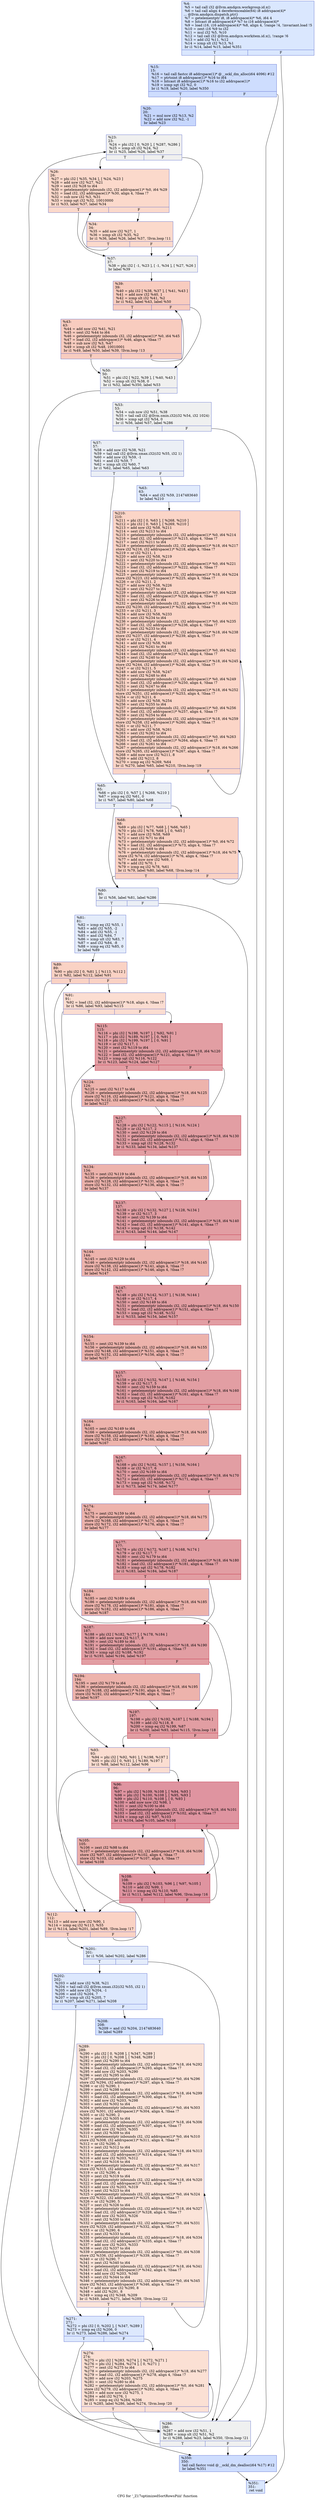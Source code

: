 digraph "CFG for '_Z17optimizedSortRowsPiiii' function" {
	label="CFG for '_Z17optimizedSortRowsPiiii' function";

	Node0x5f46a90 [shape=record,color="#3d50c3ff", style=filled, fillcolor="#abc8fd70",label="{%4:\l  %5 = tail call i32 @llvm.amdgcn.workgroup.id.x()\l  %6 = tail call align 4 dereferenceable(64) i8 addrspace(4)*\l... @llvm.amdgcn.dispatch.ptr()\l  %7 = getelementptr i8, i8 addrspace(4)* %6, i64 4\l  %8 = bitcast i8 addrspace(4)* %7 to i16 addrspace(4)*\l  %9 = load i16, i16 addrspace(4)* %8, align 4, !range !4, !invariant.load !5\l  %10 = zext i16 %9 to i32\l  %11 = mul i32 %5, %10\l  %12 = tail call i32 @llvm.amdgcn.workitem.id.x(), !range !6\l  %13 = add i32 %11, %12\l  %14 = icmp slt i32 %13, %1\l  br i1 %14, label %15, label %351\l|{<s0>T|<s1>F}}"];
	Node0x5f46a90:s0 -> Node0x5f48390;
	Node0x5f46a90:s1 -> Node0x5f48420;
	Node0x5f48390 [shape=record,color="#3d50c3ff", style=filled, fillcolor="#8fb1fe70",label="{%15:\l15:                                               \l  %16 = tail call fastcc i8 addrspace(1)* @__ockl_dm_alloc(i64 4096) #12\l  %17 = ptrtoint i8 addrspace(1)* %16 to i64\l  %18 = bitcast i8 addrspace(1)* %16 to i32 addrspace(1)*\l  %19 = icmp sgt i32 %2, 0\l  br i1 %19, label %20, label %350\l|{<s0>T|<s1>F}}"];
	Node0x5f48390:s0 -> Node0x5f48920;
	Node0x5f48390:s1 -> Node0x5f489b0;
	Node0x5f48920 [shape=record,color="#3d50c3ff", style=filled, fillcolor="#81a4fb70",label="{%20:\l20:                                               \l  %21 = mul nsw i32 %13, %2\l  %22 = add nsw i32 %2, -1\l  br label %23\l}"];
	Node0x5f48920 -> Node0x5f48c40;
	Node0x5f48c40 [shape=record,color="#3d50c3ff", style=filled, fillcolor="#dedcdb70",label="{%23:\l23:                                               \l  %24 = phi i32 [ 0, %20 ], [ %287, %286 ]\l  %25 = icmp slt i32 %24, %2\l  br i1 %25, label %26, label %37\l|{<s0>T|<s1>F}}"];
	Node0x5f48c40:s0 -> Node0x5f48f00;
	Node0x5f48c40:s1 -> Node0x5f48f90;
	Node0x5f48f00 [shape=record,color="#3d50c3ff", style=filled, fillcolor="#f7a88970",label="{%26:\l26:                                               \l  %27 = phi i32 [ %35, %34 ], [ %24, %23 ]\l  %28 = add nsw i32 %27, %21\l  %29 = sext i32 %28 to i64\l  %30 = getelementptr inbounds i32, i32 addrspace(1)* %0, i64 %29\l  %31 = load i32, i32 addrspace(1)* %30, align 4, !tbaa !7\l  %32 = sub nsw i32 %3, %31\l  %33 = icmp sgt i32 %32, 10010000\l  br i1 %33, label %37, label %34\l|{<s0>T|<s1>F}}"];
	Node0x5f48f00:s0 -> Node0x5f48f90;
	Node0x5f48f00:s1 -> Node0x5f49100;
	Node0x5f49100 [shape=record,color="#3d50c3ff", style=filled, fillcolor="#f7a88970",label="{%34:\l34:                                               \l  %35 = add nsw i32 %27, 1\l  %36 = icmp slt i32 %35, %2\l  br i1 %36, label %26, label %37, !llvm.loop !11\l|{<s0>T|<s1>F}}"];
	Node0x5f49100:s0 -> Node0x5f48f00;
	Node0x5f49100:s1 -> Node0x5f48f90;
	Node0x5f48f90 [shape=record,color="#3d50c3ff", style=filled, fillcolor="#dedcdb70",label="{%37:\l37:                                               \l  %38 = phi i32 [ -1, %23 ], [ -1, %34 ], [ %27, %26 ]\l  br label %39\l}"];
	Node0x5f48f90 -> Node0x5f49c60;
	Node0x5f49c60 [shape=record,color="#3d50c3ff", style=filled, fillcolor="#f08b6e70",label="{%39:\l39:                                               \l  %40 = phi i32 [ %38, %37 ], [ %41, %43 ]\l  %41 = add nsw i32 %40, 1\l  %42 = icmp slt i32 %41, %2\l  br i1 %42, label %43, label %50\l|{<s0>T|<s1>F}}"];
	Node0x5f49c60:s0 -> Node0x5f49d20;
	Node0x5f49c60:s1 -> Node0x5f49f40;
	Node0x5f49d20 [shape=record,color="#3d50c3ff", style=filled, fillcolor="#f08b6e70",label="{%43:\l43:                                               \l  %44 = add nsw i32 %41, %21\l  %45 = sext i32 %44 to i64\l  %46 = getelementptr inbounds i32, i32 addrspace(1)* %0, i64 %45\l  %47 = load i32, i32 addrspace(1)* %46, align 4, !tbaa !7\l  %48 = sub nsw i32 %3, %47\l  %49 = icmp slt i32 %48, 10010001\l  br i1 %49, label %50, label %39, !llvm.loop !13\l|{<s0>T|<s1>F}}"];
	Node0x5f49d20:s0 -> Node0x5f49f40;
	Node0x5f49d20:s1 -> Node0x5f49c60;
	Node0x5f49f40 [shape=record,color="#3d50c3ff", style=filled, fillcolor="#dedcdb70",label="{%50:\l50:                                               \l  %51 = phi i32 [ %22, %39 ], [ %40, %43 ]\l  %52 = icmp slt i32 %38, 0\l  br i1 %52, label %350, label %53\l|{<s0>T|<s1>F}}"];
	Node0x5f49f40:s0 -> Node0x5f489b0;
	Node0x5f49f40:s1 -> Node0x5f4acb0;
	Node0x5f4acb0 [shape=record,color="#3d50c3ff", style=filled, fillcolor="#dbdcde70",label="{%53:\l53:                                               \l  %54 = sub nsw i32 %51, %38\l  %55 = tail call i32 @llvm.smin.i32(i32 %54, i32 1024)\l  %56 = icmp sgt i32 %54, 0\l  br i1 %56, label %57, label %286\l|{<s0>T|<s1>F}}"];
	Node0x5f4acb0:s0 -> Node0x5f4b070;
	Node0x5f4acb0:s1 -> Node0x5f48d30;
	Node0x5f4b070 [shape=record,color="#3d50c3ff", style=filled, fillcolor="#d1dae970",label="{%57:\l57:                                               \l  %58 = add nsw i32 %38, %21\l  %59 = tail call i32 @llvm.smax.i32(i32 %55, i32 1)\l  %60 = add nsw i32 %59, -1\l  %61 = and i32 %59, 7\l  %62 = icmp ult i32 %60, 7\l  br i1 %62, label %65, label %63\l|{<s0>T|<s1>F}}"];
	Node0x5f4b070:s0 -> Node0x5f4b620;
	Node0x5f4b070:s1 -> Node0x5f4b6b0;
	Node0x5f4b6b0 [shape=record,color="#3d50c3ff", style=filled, fillcolor="#bbd1f870",label="{%63:\l63:                                               \l  %64 = and i32 %59, 2147483640\l  br label %210\l}"];
	Node0x5f4b6b0 -> Node0x5f49680;
	Node0x5f4b620 [shape=record,color="#3d50c3ff", style=filled, fillcolor="#d1dae970",label="{%65:\l65:                                               \l  %66 = phi i32 [ 0, %57 ], [ %268, %210 ]\l  %67 = icmp eq i32 %61, 0\l  br i1 %67, label %80, label %68\l|{<s0>T|<s1>F}}"];
	Node0x5f4b620:s0 -> Node0x5f49820;
	Node0x5f4b620:s1 -> Node0x5f4bd90;
	Node0x5f4bd90 [shape=record,color="#3d50c3ff", style=filled, fillcolor="#f4987a70",label="{%68:\l68:                                               \l  %69 = phi i32 [ %77, %68 ], [ %66, %65 ]\l  %70 = phi i32 [ %78, %68 ], [ 0, %65 ]\l  %71 = add nsw i32 %58, %69\l  %72 = sext i32 %71 to i64\l  %73 = getelementptr inbounds i32, i32 addrspace(1)* %0, i64 %72\l  %74 = load i32, i32 addrspace(1)* %73, align 4, !tbaa !7\l  %75 = zext i32 %69 to i64\l  %76 = getelementptr inbounds i32, i32 addrspace(1)* %18, i64 %75\l  store i32 %74, i32 addrspace(1)* %76, align 4, !tbaa !7\l  %77 = add nuw nsw i32 %69, 1\l  %78 = add i32 %70, 1\l  %79 = icmp eq i32 %78, %61\l  br i1 %79, label %80, label %68, !llvm.loop !14\l|{<s0>T|<s1>F}}"];
	Node0x5f4bd90:s0 -> Node0x5f49820;
	Node0x5f4bd90:s1 -> Node0x5f4bd90;
	Node0x5f49820 [shape=record,color="#3d50c3ff", style=filled, fillcolor="#d1dae970",label="{%80:\l80:                                               \l  br i1 %56, label %81, label %286\l|{<s0>T|<s1>F}}"];
	Node0x5f49820:s0 -> Node0x5f4c800;
	Node0x5f49820:s1 -> Node0x5f48d30;
	Node0x5f4c800 [shape=record,color="#3d50c3ff", style=filled, fillcolor="#c1d4f470",label="{%81:\l81:                                               \l  %82 = icmp eq i32 %55, 1\l  %83 = add i32 %55, -2\l  %84 = add i32 %55, -1\l  %85 = and i32 %84, 7\l  %86 = icmp ult i32 %83, 7\l  %87 = and i32 %84, -8\l  %88 = icmp eq i32 %85, 0\l  br label %89\l}"];
	Node0x5f4c800 -> Node0x5f4ccf0;
	Node0x5f4ccf0 [shape=record,color="#3d50c3ff", style=filled, fillcolor="#f4987a70",label="{%89:\l89:                                               \l  %90 = phi i32 [ 0, %81 ], [ %113, %112 ]\l  br i1 %82, label %112, label %91\l|{<s0>T|<s1>F}}"];
	Node0x5f4ccf0:s0 -> Node0x5f4cdb0;
	Node0x5f4ccf0:s1 -> Node0x5f4cef0;
	Node0x5f4cef0 [shape=record,color="#3d50c3ff", style=filled, fillcolor="#f7b39670",label="{%91:\l91:                                               \l  %92 = load i32, i32 addrspace(1)* %18, align 4, !tbaa !7\l  br i1 %86, label %93, label %115\l|{<s0>T|<s1>F}}"];
	Node0x5f4cef0:s0 -> Node0x5f4d0d0;
	Node0x5f4cef0:s1 -> Node0x5f4d120;
	Node0x5f4d0d0 [shape=record,color="#3d50c3ff", style=filled, fillcolor="#f7b39670",label="{%93:\l93:                                               \l  %94 = phi i32 [ %92, %91 ], [ %198, %197 ]\l  %95 = phi i32 [ 0, %91 ], [ %189, %197 ]\l  br i1 %88, label %112, label %96\l|{<s0>T|<s1>F}}"];
	Node0x5f4d0d0:s0 -> Node0x5f4cdb0;
	Node0x5f4d0d0:s1 -> Node0x5f4d4c0;
	Node0x5f4d4c0 [shape=record,color="#b70d28ff", style=filled, fillcolor="#b70d2870",label="{%96:\l96:                                               \l  %97 = phi i32 [ %109, %108 ], [ %94, %93 ]\l  %98 = phi i32 [ %100, %108 ], [ %95, %93 ]\l  %99 = phi i32 [ %110, %108 ], [ 0, %93 ]\l  %100 = add nuw nsw i32 %98, 1\l  %101 = zext i32 %100 to i64\l  %102 = getelementptr inbounds i32, i32 addrspace(1)* %18, i64 %101\l  %103 = load i32, i32 addrspace(1)* %102, align 4, !tbaa !7\l  %104 = icmp sgt i32 %97, %103\l  br i1 %104, label %105, label %108\l|{<s0>T|<s1>F}}"];
	Node0x5f4d4c0:s0 -> Node0x5f4dc50;
	Node0x5f4d4c0:s1 -> Node0x5f4d630;
	Node0x5f4dc50 [shape=record,color="#3d50c3ff", style=filled, fillcolor="#d0473d70",label="{%105:\l105:                                              \l  %106 = zext i32 %98 to i64\l  %107 = getelementptr inbounds i32, i32 addrspace(1)* %18, i64 %106\l  store i32 %97, i32 addrspace(1)* %102, align 4, !tbaa !7\l  store i32 %103, i32 addrspace(1)* %107, align 4, !tbaa !7\l  br label %108\l}"];
	Node0x5f4dc50 -> Node0x5f4d630;
	Node0x5f4d630 [shape=record,color="#b70d28ff", style=filled, fillcolor="#b70d2870",label="{%108:\l108:                                              \l  %109 = phi i32 [ %103, %96 ], [ %97, %105 ]\l  %110 = add i32 %99, 1\l  %111 = icmp eq i32 %110, %85\l  br i1 %111, label %112, label %96, !llvm.loop !16\l|{<s0>T|<s1>F}}"];
	Node0x5f4d630:s0 -> Node0x5f4cdb0;
	Node0x5f4d630:s1 -> Node0x5f4d4c0;
	Node0x5f4cdb0 [shape=record,color="#3d50c3ff", style=filled, fillcolor="#f4987a70",label="{%112:\l112:                                              \l  %113 = add nuw nsw i32 %90, 1\l  %114 = icmp eq i32 %113, %55\l  br i1 %114, label %201, label %89, !llvm.loop !17\l|{<s0>T|<s1>F}}"];
	Node0x5f4cdb0:s0 -> Node0x5f4e410;
	Node0x5f4cdb0:s1 -> Node0x5f4ccf0;
	Node0x5f4d120 [shape=record,color="#b70d28ff", style=filled, fillcolor="#be242e70",label="{%115:\l115:                                              \l  %116 = phi i32 [ %198, %197 ], [ %92, %91 ]\l  %117 = phi i32 [ %189, %197 ], [ 0, %91 ]\l  %118 = phi i32 [ %199, %197 ], [ 0, %91 ]\l  %119 = or i32 %117, 1\l  %120 = zext i32 %119 to i64\l  %121 = getelementptr inbounds i32, i32 addrspace(1)* %18, i64 %120\l  %122 = load i32, i32 addrspace(1)* %121, align 4, !tbaa !7\l  %123 = icmp sgt i32 %116, %122\l  br i1 %123, label %124, label %127\l|{<s0>T|<s1>F}}"];
	Node0x5f4d120:s0 -> Node0x5f4ea80;
	Node0x5f4d120:s1 -> Node0x5f4eb10;
	Node0x5f4ea80 [shape=record,color="#3d50c3ff", style=filled, fillcolor="#d6524470",label="{%124:\l124:                                              \l  %125 = zext i32 %117 to i64\l  %126 = getelementptr inbounds i32, i32 addrspace(1)* %18, i64 %125\l  store i32 %116, i32 addrspace(1)* %121, align 4, !tbaa !7\l  store i32 %122, i32 addrspace(1)* %126, align 4, !tbaa !7\l  br label %127\l}"];
	Node0x5f4ea80 -> Node0x5f4eb10;
	Node0x5f4eb10 [shape=record,color="#b70d28ff", style=filled, fillcolor="#be242e70",label="{%127:\l127:                                              \l  %128 = phi i32 [ %122, %115 ], [ %116, %124 ]\l  %129 = or i32 %117, 2\l  %130 = zext i32 %129 to i64\l  %131 = getelementptr inbounds i32, i32 addrspace(1)* %18, i64 %130\l  %132 = load i32, i32 addrspace(1)* %131, align 4, !tbaa !7\l  %133 = icmp sgt i32 %128, %132\l  br i1 %133, label %134, label %137\l|{<s0>T|<s1>F}}"];
	Node0x5f4eb10:s0 -> Node0x5f4bb50;
	Node0x5f4eb10:s1 -> Node0x5f4bba0;
	Node0x5f4bb50 [shape=record,color="#3d50c3ff", style=filled, fillcolor="#d6524470",label="{%134:\l134:                                              \l  %135 = zext i32 %119 to i64\l  %136 = getelementptr inbounds i32, i32 addrspace(1)* %18, i64 %135\l  store i32 %128, i32 addrspace(1)* %131, align 4, !tbaa !7\l  store i32 %132, i32 addrspace(1)* %136, align 4, !tbaa !7\l  br label %137\l}"];
	Node0x5f4bb50 -> Node0x5f4bba0;
	Node0x5f4bba0 [shape=record,color="#b70d28ff", style=filled, fillcolor="#be242e70",label="{%137:\l137:                                              \l  %138 = phi i32 [ %132, %127 ], [ %128, %134 ]\l  %139 = or i32 %117, 3\l  %140 = zext i32 %139 to i64\l  %141 = getelementptr inbounds i32, i32 addrspace(1)* %18, i64 %140\l  %142 = load i32, i32 addrspace(1)* %141, align 4, !tbaa !7\l  %143 = icmp sgt i32 %138, %142\l  br i1 %143, label %144, label %147\l|{<s0>T|<s1>F}}"];
	Node0x5f4bba0:s0 -> Node0x5f4fda0;
	Node0x5f4bba0:s1 -> Node0x5f4fdf0;
	Node0x5f4fda0 [shape=record,color="#3d50c3ff", style=filled, fillcolor="#d6524470",label="{%144:\l144:                                              \l  %145 = zext i32 %129 to i64\l  %146 = getelementptr inbounds i32, i32 addrspace(1)* %18, i64 %145\l  store i32 %138, i32 addrspace(1)* %141, align 4, !tbaa !7\l  store i32 %142, i32 addrspace(1)* %146, align 4, !tbaa !7\l  br label %147\l}"];
	Node0x5f4fda0 -> Node0x5f4fdf0;
	Node0x5f4fdf0 [shape=record,color="#b70d28ff", style=filled, fillcolor="#be242e70",label="{%147:\l147:                                              \l  %148 = phi i32 [ %142, %137 ], [ %138, %144 ]\l  %149 = or i32 %117, 4\l  %150 = zext i32 %149 to i64\l  %151 = getelementptr inbounds i32, i32 addrspace(1)* %18, i64 %150\l  %152 = load i32, i32 addrspace(1)* %151, align 4, !tbaa !7\l  %153 = icmp sgt i32 %148, %152\l  br i1 %153, label %154, label %157\l|{<s0>T|<s1>F}}"];
	Node0x5f4fdf0:s0 -> Node0x5f504e0;
	Node0x5f4fdf0:s1 -> Node0x5f50530;
	Node0x5f504e0 [shape=record,color="#3d50c3ff", style=filled, fillcolor="#d6524470",label="{%154:\l154:                                              \l  %155 = zext i32 %139 to i64\l  %156 = getelementptr inbounds i32, i32 addrspace(1)* %18, i64 %155\l  store i32 %148, i32 addrspace(1)* %151, align 4, !tbaa !7\l  store i32 %152, i32 addrspace(1)* %156, align 4, !tbaa !7\l  br label %157\l}"];
	Node0x5f504e0 -> Node0x5f50530;
	Node0x5f50530 [shape=record,color="#b70d28ff", style=filled, fillcolor="#be242e70",label="{%157:\l157:                                              \l  %158 = phi i32 [ %152, %147 ], [ %148, %154 ]\l  %159 = or i32 %117, 5\l  %160 = zext i32 %159 to i64\l  %161 = getelementptr inbounds i32, i32 addrspace(1)* %18, i64 %160\l  %162 = load i32, i32 addrspace(1)* %161, align 4, !tbaa !7\l  %163 = icmp sgt i32 %158, %162\l  br i1 %163, label %164, label %167\l|{<s0>T|<s1>F}}"];
	Node0x5f50530:s0 -> Node0x5f50c20;
	Node0x5f50530:s1 -> Node0x5f50c70;
	Node0x5f50c20 [shape=record,color="#3d50c3ff", style=filled, fillcolor="#d6524470",label="{%164:\l164:                                              \l  %165 = zext i32 %149 to i64\l  %166 = getelementptr inbounds i32, i32 addrspace(1)* %18, i64 %165\l  store i32 %158, i32 addrspace(1)* %161, align 4, !tbaa !7\l  store i32 %162, i32 addrspace(1)* %166, align 4, !tbaa !7\l  br label %167\l}"];
	Node0x5f50c20 -> Node0x5f50c70;
	Node0x5f50c70 [shape=record,color="#b70d28ff", style=filled, fillcolor="#be242e70",label="{%167:\l167:                                              \l  %168 = phi i32 [ %162, %157 ], [ %158, %164 ]\l  %169 = or i32 %117, 6\l  %170 = zext i32 %169 to i64\l  %171 = getelementptr inbounds i32, i32 addrspace(1)* %18, i64 %170\l  %172 = load i32, i32 addrspace(1)* %171, align 4, !tbaa !7\l  %173 = icmp sgt i32 %168, %172\l  br i1 %173, label %174, label %177\l|{<s0>T|<s1>F}}"];
	Node0x5f50c70:s0 -> Node0x5f51360;
	Node0x5f50c70:s1 -> Node0x5f513b0;
	Node0x5f51360 [shape=record,color="#3d50c3ff", style=filled, fillcolor="#d6524470",label="{%174:\l174:                                              \l  %175 = zext i32 %159 to i64\l  %176 = getelementptr inbounds i32, i32 addrspace(1)* %18, i64 %175\l  store i32 %168, i32 addrspace(1)* %171, align 4, !tbaa !7\l  store i32 %172, i32 addrspace(1)* %176, align 4, !tbaa !7\l  br label %177\l}"];
	Node0x5f51360 -> Node0x5f513b0;
	Node0x5f513b0 [shape=record,color="#b70d28ff", style=filled, fillcolor="#be242e70",label="{%177:\l177:                                              \l  %178 = phi i32 [ %172, %167 ], [ %168, %174 ]\l  %179 = or i32 %117, 7\l  %180 = zext i32 %179 to i64\l  %181 = getelementptr inbounds i32, i32 addrspace(1)* %18, i64 %180\l  %182 = load i32, i32 addrspace(1)* %181, align 4, !tbaa !7\l  %183 = icmp sgt i32 %178, %182\l  br i1 %183, label %184, label %187\l|{<s0>T|<s1>F}}"];
	Node0x5f513b0:s0 -> Node0x5f51aa0;
	Node0x5f513b0:s1 -> Node0x5f51af0;
	Node0x5f51aa0 [shape=record,color="#3d50c3ff", style=filled, fillcolor="#d6524470",label="{%184:\l184:                                              \l  %185 = zext i32 %169 to i64\l  %186 = getelementptr inbounds i32, i32 addrspace(1)* %18, i64 %185\l  store i32 %178, i32 addrspace(1)* %181, align 4, !tbaa !7\l  store i32 %182, i32 addrspace(1)* %186, align 4, !tbaa !7\l  br label %187\l}"];
	Node0x5f51aa0 -> Node0x5f51af0;
	Node0x5f51af0 [shape=record,color="#b70d28ff", style=filled, fillcolor="#be242e70",label="{%187:\l187:                                              \l  %188 = phi i32 [ %182, %177 ], [ %178, %184 ]\l  %189 = add nuw nsw i32 %117, 8\l  %190 = zext i32 %189 to i64\l  %191 = getelementptr inbounds i32, i32 addrspace(1)* %18, i64 %190\l  %192 = load i32, i32 addrspace(1)* %191, align 4, !tbaa !7\l  %193 = icmp sgt i32 %188, %192\l  br i1 %193, label %194, label %197\l|{<s0>T|<s1>F}}"];
	Node0x5f51af0:s0 -> Node0x5f521e0;
	Node0x5f51af0:s1 -> Node0x5f4d260;
	Node0x5f521e0 [shape=record,color="#3d50c3ff", style=filled, fillcolor="#d6524470",label="{%194:\l194:                                              \l  %195 = zext i32 %179 to i64\l  %196 = getelementptr inbounds i32, i32 addrspace(1)* %18, i64 %195\l  store i32 %188, i32 addrspace(1)* %191, align 4, !tbaa !7\l  store i32 %192, i32 addrspace(1)* %196, align 4, !tbaa !7\l  br label %197\l}"];
	Node0x5f521e0 -> Node0x5f4d260;
	Node0x5f4d260 [shape=record,color="#b70d28ff", style=filled, fillcolor="#be242e70",label="{%197:\l197:                                              \l  %198 = phi i32 [ %192, %187 ], [ %188, %194 ]\l  %199 = add i32 %118, 8\l  %200 = icmp eq i32 %199, %87\l  br i1 %200, label %93, label %115, !llvm.loop !18\l|{<s0>T|<s1>F}}"];
	Node0x5f4d260:s0 -> Node0x5f4d0d0;
	Node0x5f4d260:s1 -> Node0x5f4d120;
	Node0x5f4e410 [shape=record,color="#3d50c3ff", style=filled, fillcolor="#c1d4f470",label="{%201:\l201:                                              \l  br i1 %56, label %202, label %286\l|{<s0>T|<s1>F}}"];
	Node0x5f4e410:s0 -> Node0x5f52880;
	Node0x5f4e410:s1 -> Node0x5f48d30;
	Node0x5f52880 [shape=record,color="#3d50c3ff", style=filled, fillcolor="#b2ccfb70",label="{%202:\l202:                                              \l  %203 = add nsw i32 %38, %21\l  %204 = tail call i32 @llvm.smax.i32(i32 %55, i32 1)\l  %205 = add nsw i32 %204, -1\l  %206 = and i32 %204, 7\l  %207 = icmp ult i32 %205, 7\l  br i1 %207, label %271, label %208\l|{<s0>T|<s1>F}}"];
	Node0x5f52880:s0 -> Node0x5f52cd0;
	Node0x5f52880:s1 -> Node0x5f52d20;
	Node0x5f52d20 [shape=record,color="#3d50c3ff", style=filled, fillcolor="#9abbff70",label="{%208:\l208:                                              \l  %209 = and i32 %204, 2147483640\l  br label %289\l}"];
	Node0x5f52d20 -> Node0x5f52eb0;
	Node0x5f49680 [shape=record,color="#3d50c3ff", style=filled, fillcolor="#f5a08170",label="{%210:\l210:                                              \l  %211 = phi i32 [ 0, %63 ], [ %268, %210 ]\l  %212 = phi i32 [ 0, %63 ], [ %269, %210 ]\l  %213 = add nsw i32 %58, %211\l  %214 = sext i32 %213 to i64\l  %215 = getelementptr inbounds i32, i32 addrspace(1)* %0, i64 %214\l  %216 = load i32, i32 addrspace(1)* %215, align 4, !tbaa !7\l  %217 = zext i32 %211 to i64\l  %218 = getelementptr inbounds i32, i32 addrspace(1)* %18, i64 %217\l  store i32 %216, i32 addrspace(1)* %218, align 4, !tbaa !7\l  %219 = or i32 %211, 1\l  %220 = add nsw i32 %58, %219\l  %221 = sext i32 %220 to i64\l  %222 = getelementptr inbounds i32, i32 addrspace(1)* %0, i64 %221\l  %223 = load i32, i32 addrspace(1)* %222, align 4, !tbaa !7\l  %224 = zext i32 %219 to i64\l  %225 = getelementptr inbounds i32, i32 addrspace(1)* %18, i64 %224\l  store i32 %223, i32 addrspace(1)* %225, align 4, !tbaa !7\l  %226 = or i32 %211, 2\l  %227 = add nsw i32 %58, %226\l  %228 = sext i32 %227 to i64\l  %229 = getelementptr inbounds i32, i32 addrspace(1)* %0, i64 %228\l  %230 = load i32, i32 addrspace(1)* %229, align 4, !tbaa !7\l  %231 = zext i32 %226 to i64\l  %232 = getelementptr inbounds i32, i32 addrspace(1)* %18, i64 %231\l  store i32 %230, i32 addrspace(1)* %232, align 4, !tbaa !7\l  %233 = or i32 %211, 3\l  %234 = add nsw i32 %58, %233\l  %235 = sext i32 %234 to i64\l  %236 = getelementptr inbounds i32, i32 addrspace(1)* %0, i64 %235\l  %237 = load i32, i32 addrspace(1)* %236, align 4, !tbaa !7\l  %238 = zext i32 %233 to i64\l  %239 = getelementptr inbounds i32, i32 addrspace(1)* %18, i64 %238\l  store i32 %237, i32 addrspace(1)* %239, align 4, !tbaa !7\l  %240 = or i32 %211, 4\l  %241 = add nsw i32 %58, %240\l  %242 = sext i32 %241 to i64\l  %243 = getelementptr inbounds i32, i32 addrspace(1)* %0, i64 %242\l  %244 = load i32, i32 addrspace(1)* %243, align 4, !tbaa !7\l  %245 = zext i32 %240 to i64\l  %246 = getelementptr inbounds i32, i32 addrspace(1)* %18, i64 %245\l  store i32 %244, i32 addrspace(1)* %246, align 4, !tbaa !7\l  %247 = or i32 %211, 5\l  %248 = add nsw i32 %58, %247\l  %249 = sext i32 %248 to i64\l  %250 = getelementptr inbounds i32, i32 addrspace(1)* %0, i64 %249\l  %251 = load i32, i32 addrspace(1)* %250, align 4, !tbaa !7\l  %252 = zext i32 %247 to i64\l  %253 = getelementptr inbounds i32, i32 addrspace(1)* %18, i64 %252\l  store i32 %251, i32 addrspace(1)* %253, align 4, !tbaa !7\l  %254 = or i32 %211, 6\l  %255 = add nsw i32 %58, %254\l  %256 = sext i32 %255 to i64\l  %257 = getelementptr inbounds i32, i32 addrspace(1)* %0, i64 %256\l  %258 = load i32, i32 addrspace(1)* %257, align 4, !tbaa !7\l  %259 = zext i32 %254 to i64\l  %260 = getelementptr inbounds i32, i32 addrspace(1)* %18, i64 %259\l  store i32 %258, i32 addrspace(1)* %260, align 4, !tbaa !7\l  %261 = or i32 %211, 7\l  %262 = add nsw i32 %58, %261\l  %263 = sext i32 %262 to i64\l  %264 = getelementptr inbounds i32, i32 addrspace(1)* %0, i64 %263\l  %265 = load i32, i32 addrspace(1)* %264, align 4, !tbaa !7\l  %266 = zext i32 %261 to i64\l  %267 = getelementptr inbounds i32, i32 addrspace(1)* %18, i64 %266\l  store i32 %265, i32 addrspace(1)* %267, align 4, !tbaa !7\l  %268 = add nuw nsw i32 %211, 8\l  %269 = add i32 %212, 8\l  %270 = icmp eq i32 %269, %64\l  br i1 %270, label %65, label %210, !llvm.loop !19\l|{<s0>T|<s1>F}}"];
	Node0x5f49680:s0 -> Node0x5f4b620;
	Node0x5f49680:s1 -> Node0x5f49680;
	Node0x5f52cd0 [shape=record,color="#3d50c3ff", style=filled, fillcolor="#b2ccfb70",label="{%271:\l271:                                              \l  %272 = phi i32 [ 0, %202 ], [ %347, %289 ]\l  %273 = icmp eq i32 %206, 0\l  br i1 %273, label %286, label %274\l|{<s0>T|<s1>F}}"];
	Node0x5f52cd0:s0 -> Node0x5f48d30;
	Node0x5f52cd0:s1 -> Node0x5f55aa0;
	Node0x5f55aa0 [shape=record,color="#3d50c3ff", style=filled, fillcolor="#f7b99e70",label="{%274:\l274:                                              \l  %275 = phi i32 [ %283, %274 ], [ %272, %271 ]\l  %276 = phi i32 [ %284, %274 ], [ 0, %271 ]\l  %277 = zext i32 %275 to i64\l  %278 = getelementptr inbounds i32, i32 addrspace(1)* %18, i64 %277\l  %279 = load i32, i32 addrspace(1)* %278, align 4, !tbaa !7\l  %280 = add nsw i32 %203, %275\l  %281 = sext i32 %280 to i64\l  %282 = getelementptr inbounds i32, i32 addrspace(1)* %0, i64 %281\l  store i32 %279, i32 addrspace(1)* %282, align 4, !tbaa !7\l  %283 = add nuw nsw i32 %275, 1\l  %284 = add i32 %276, 1\l  %285 = icmp eq i32 %284, %206\l  br i1 %285, label %286, label %274, !llvm.loop !20\l|{<s0>T|<s1>F}}"];
	Node0x5f55aa0:s0 -> Node0x5f48d30;
	Node0x5f55aa0:s1 -> Node0x5f55aa0;
	Node0x5f48d30 [shape=record,color="#3d50c3ff", style=filled, fillcolor="#dbdcde70",label="{%286:\l286:                                              \l  %287 = add nsw i32 %51, 1\l  %288 = icmp slt i32 %51, %2\l  br i1 %288, label %23, label %350, !llvm.loop !21\l|{<s0>T|<s1>F}}"];
	Node0x5f48d30:s0 -> Node0x5f48c40;
	Node0x5f48d30:s1 -> Node0x5f489b0;
	Node0x5f52eb0 [shape=record,color="#3d50c3ff", style=filled, fillcolor="#f5c1a970",label="{%289:\l289:                                              \l  %290 = phi i32 [ 0, %208 ], [ %347, %289 ]\l  %291 = phi i32 [ 0, %208 ], [ %348, %289 ]\l  %292 = zext i32 %290 to i64\l  %293 = getelementptr inbounds i32, i32 addrspace(1)* %18, i64 %292\l  %294 = load i32, i32 addrspace(1)* %293, align 4, !tbaa !7\l  %295 = add nsw i32 %203, %290\l  %296 = sext i32 %295 to i64\l  %297 = getelementptr inbounds i32, i32 addrspace(1)* %0, i64 %296\l  store i32 %294, i32 addrspace(1)* %297, align 4, !tbaa !7\l  %298 = or i32 %290, 1\l  %299 = zext i32 %298 to i64\l  %300 = getelementptr inbounds i32, i32 addrspace(1)* %18, i64 %299\l  %301 = load i32, i32 addrspace(1)* %300, align 4, !tbaa !7\l  %302 = add nsw i32 %203, %298\l  %303 = sext i32 %302 to i64\l  %304 = getelementptr inbounds i32, i32 addrspace(1)* %0, i64 %303\l  store i32 %301, i32 addrspace(1)* %304, align 4, !tbaa !7\l  %305 = or i32 %290, 2\l  %306 = zext i32 %305 to i64\l  %307 = getelementptr inbounds i32, i32 addrspace(1)* %18, i64 %306\l  %308 = load i32, i32 addrspace(1)* %307, align 4, !tbaa !7\l  %309 = add nsw i32 %203, %305\l  %310 = sext i32 %309 to i64\l  %311 = getelementptr inbounds i32, i32 addrspace(1)* %0, i64 %310\l  store i32 %308, i32 addrspace(1)* %311, align 4, !tbaa !7\l  %312 = or i32 %290, 3\l  %313 = zext i32 %312 to i64\l  %314 = getelementptr inbounds i32, i32 addrspace(1)* %18, i64 %313\l  %315 = load i32, i32 addrspace(1)* %314, align 4, !tbaa !7\l  %316 = add nsw i32 %203, %312\l  %317 = sext i32 %316 to i64\l  %318 = getelementptr inbounds i32, i32 addrspace(1)* %0, i64 %317\l  store i32 %315, i32 addrspace(1)* %318, align 4, !tbaa !7\l  %319 = or i32 %290, 4\l  %320 = zext i32 %319 to i64\l  %321 = getelementptr inbounds i32, i32 addrspace(1)* %18, i64 %320\l  %322 = load i32, i32 addrspace(1)* %321, align 4, !tbaa !7\l  %323 = add nsw i32 %203, %319\l  %324 = sext i32 %323 to i64\l  %325 = getelementptr inbounds i32, i32 addrspace(1)* %0, i64 %324\l  store i32 %322, i32 addrspace(1)* %325, align 4, !tbaa !7\l  %326 = or i32 %290, 5\l  %327 = zext i32 %326 to i64\l  %328 = getelementptr inbounds i32, i32 addrspace(1)* %18, i64 %327\l  %329 = load i32, i32 addrspace(1)* %328, align 4, !tbaa !7\l  %330 = add nsw i32 %203, %326\l  %331 = sext i32 %330 to i64\l  %332 = getelementptr inbounds i32, i32 addrspace(1)* %0, i64 %331\l  store i32 %329, i32 addrspace(1)* %332, align 4, !tbaa !7\l  %333 = or i32 %290, 6\l  %334 = zext i32 %333 to i64\l  %335 = getelementptr inbounds i32, i32 addrspace(1)* %18, i64 %334\l  %336 = load i32, i32 addrspace(1)* %335, align 4, !tbaa !7\l  %337 = add nsw i32 %203, %333\l  %338 = sext i32 %337 to i64\l  %339 = getelementptr inbounds i32, i32 addrspace(1)* %0, i64 %338\l  store i32 %336, i32 addrspace(1)* %339, align 4, !tbaa !7\l  %340 = or i32 %290, 7\l  %341 = zext i32 %340 to i64\l  %342 = getelementptr inbounds i32, i32 addrspace(1)* %18, i64 %341\l  %343 = load i32, i32 addrspace(1)* %342, align 4, !tbaa !7\l  %344 = add nsw i32 %203, %340\l  %345 = sext i32 %344 to i64\l  %346 = getelementptr inbounds i32, i32 addrspace(1)* %0, i64 %345\l  store i32 %343, i32 addrspace(1)* %346, align 4, !tbaa !7\l  %347 = add nuw nsw i32 %290, 8\l  %348 = add i32 %291, 8\l  %349 = icmp eq i32 %348, %209\l  br i1 %349, label %271, label %289, !llvm.loop !22\l|{<s0>T|<s1>F}}"];
	Node0x5f52eb0:s0 -> Node0x5f52cd0;
	Node0x5f52eb0:s1 -> Node0x5f52eb0;
	Node0x5f489b0 [shape=record,color="#3d50c3ff", style=filled, fillcolor="#8fb1fe70",label="{%350:\l350:                                              \l  tail call fastcc void @__ockl_dm_dealloc(i64 %17) #12\l  br label %351\l}"];
	Node0x5f489b0 -> Node0x5f48420;
	Node0x5f48420 [shape=record,color="#3d50c3ff", style=filled, fillcolor="#abc8fd70",label="{%351:\l351:                                              \l  ret void\l}"];
}
